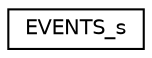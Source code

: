 digraph "Graphical Class Hierarchy"
{
 // LATEX_PDF_SIZE
  edge [fontname="Helvetica",fontsize="10",labelfontname="Helvetica",labelfontsize="10"];
  node [fontname="Helvetica",fontsize="10",shape=record];
  rankdir="LR";
  Node0 [label="EVENTS_s",height=0.2,width=0.4,color="black", fillcolor="white", style="filled",URL="$structEVENTS__s.html",tooltip=" "];
}
